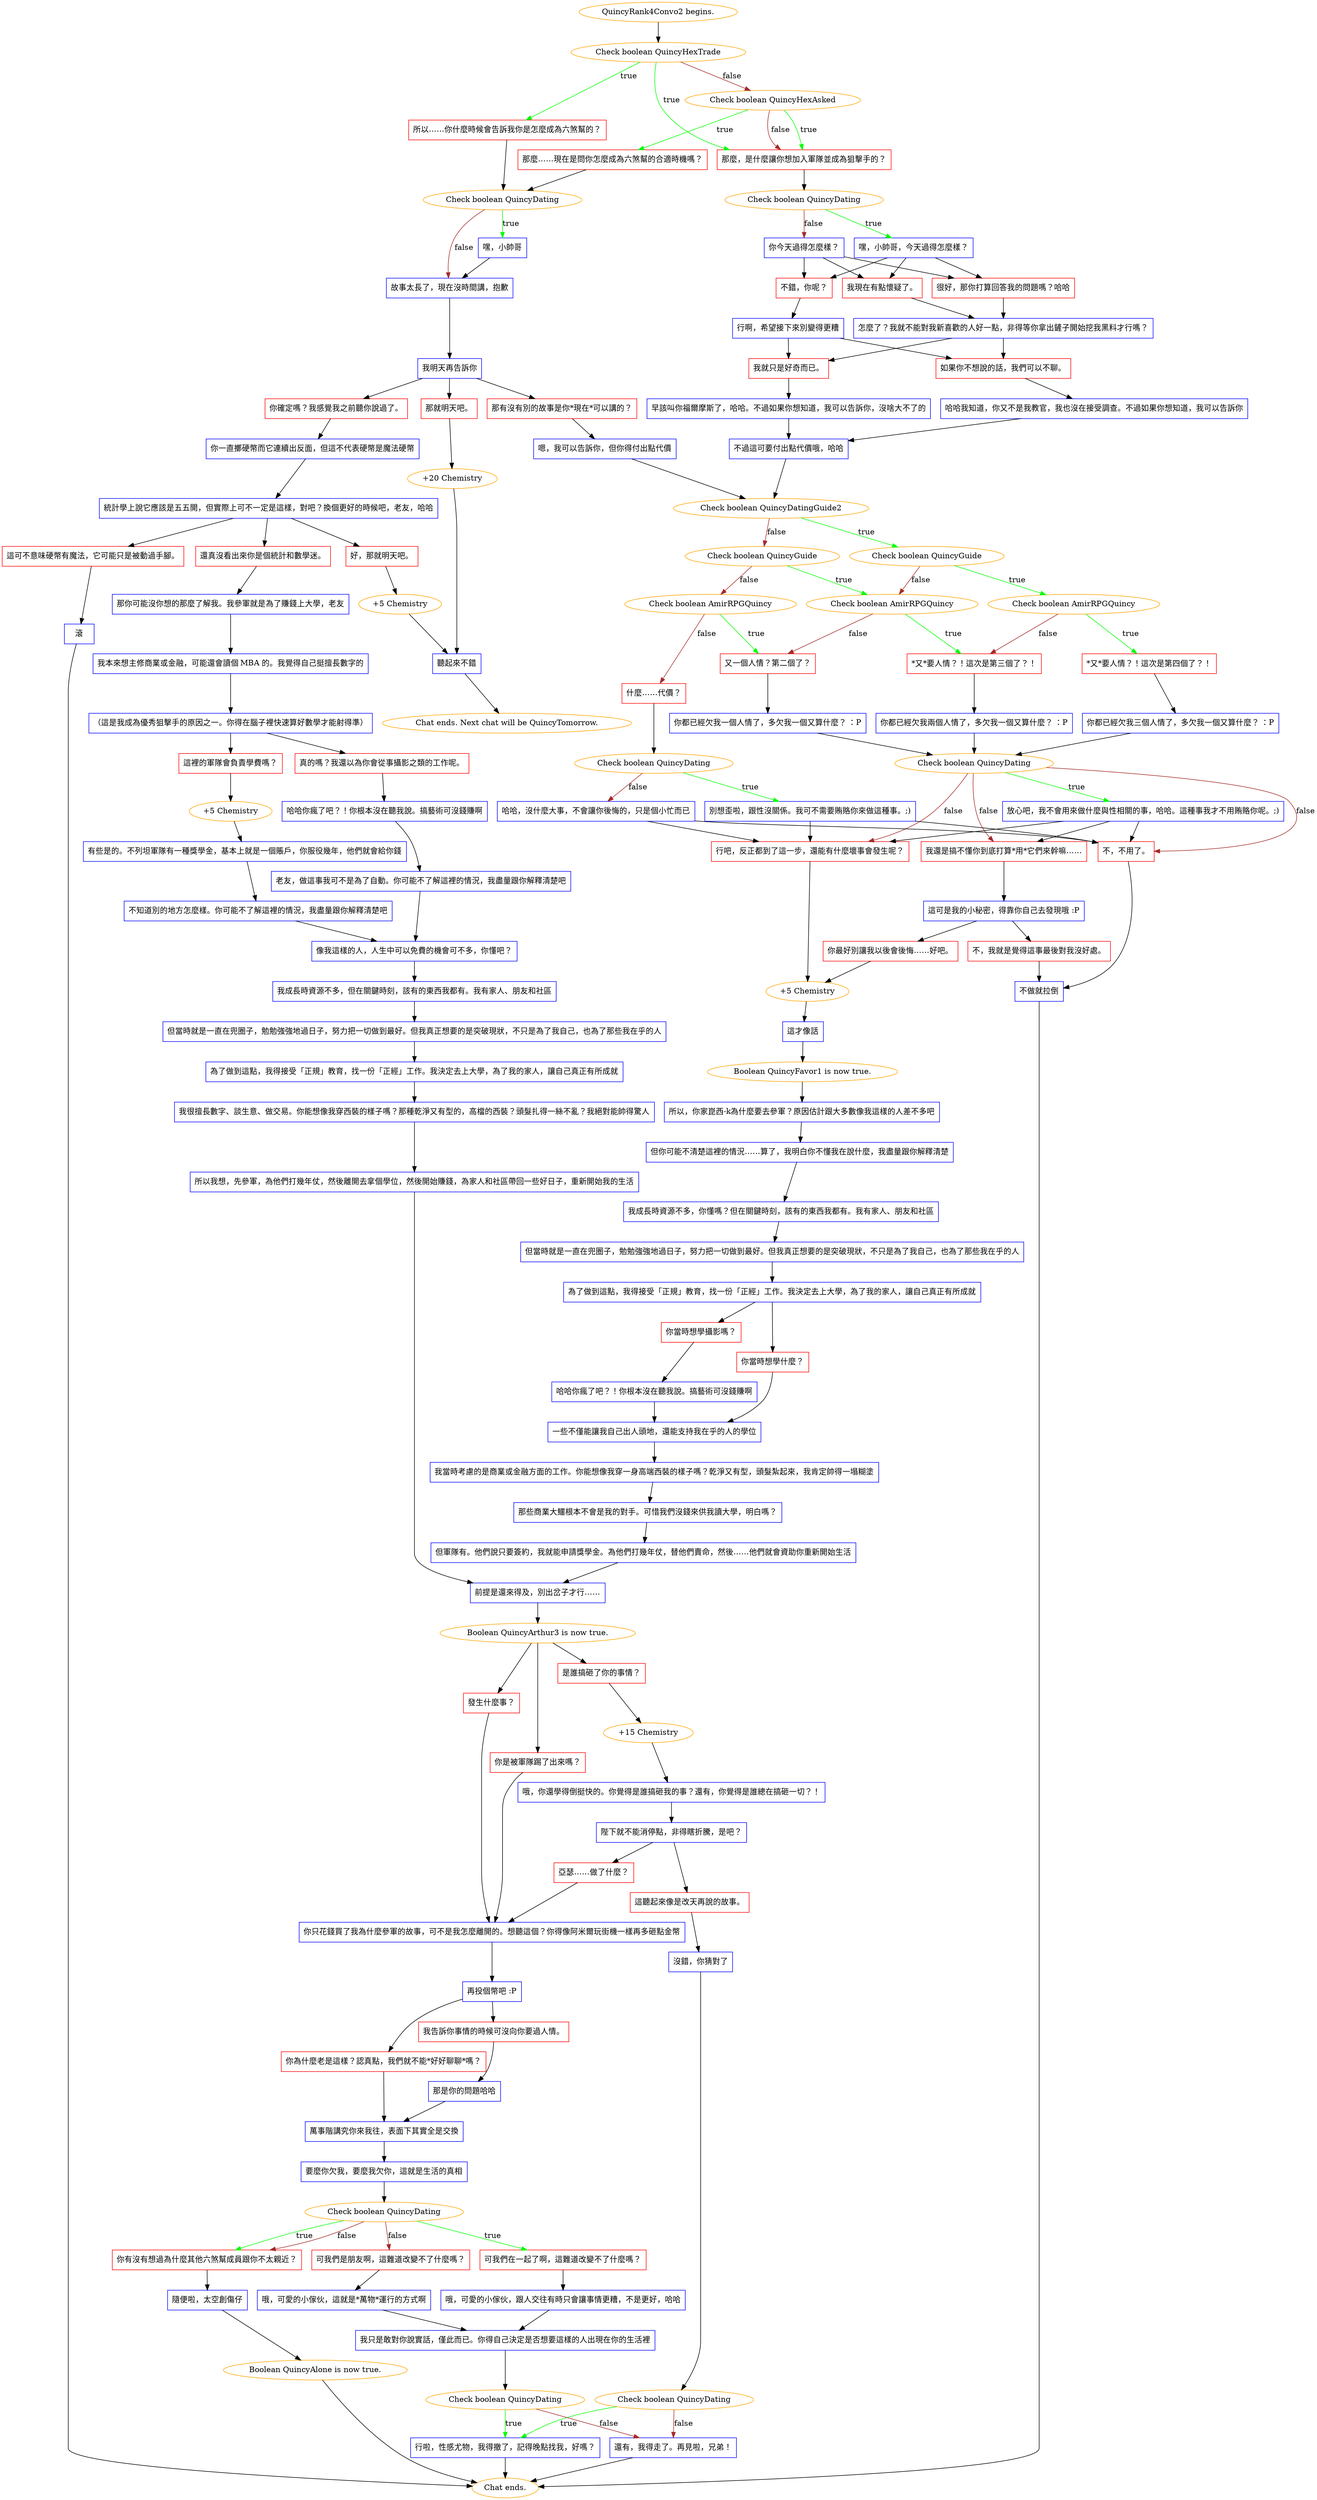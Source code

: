 digraph {
	"QuincyRank4Convo2 begins." [color=orange];
		"QuincyRank4Convo2 begins." -> j2253162781;
	j2253162781 [label="Check boolean QuincyHexTrade",color=orange];
		j2253162781 -> j498105020 [label=true,color=green];
		j2253162781 -> j2562178669 [label=true,color=green];
		j2253162781 -> j3813648319 [label=false,color=brown];
	j498105020 [label="那麼，是什麼讓你想加入軍隊並成為狙擊手的？",shape=box,color=red];
		j498105020 -> j975604575;
	j2562178669 [label="所以……你什麼時候會告訴我你是怎麼成為六煞幫的？",shape=box,color=red];
		j2562178669 -> j1313632766;
	j3813648319 [label="Check boolean QuincyHexAsked",color=orange];
		j3813648319 -> j817853320 [label=true,color=green];
		j3813648319 -> j498105020 [label=true,color=green];
		j3813648319 -> j498105020 [label=false,color=brown];
	j975604575 [label="Check boolean QuincyDating",color=orange];
		j975604575 -> j3108352149 [label=true,color=green];
		j975604575 -> j4262673415 [label=false,color=brown];
	j1313632766 [label="Check boolean QuincyDating",color=orange];
		j1313632766 -> j527982465 [label=true,color=green];
		j1313632766 -> j3014389821 [label=false,color=brown];
	j817853320 [label="那麼……現在是問你怎麼成為六煞幫的合適時機嗎？",shape=box,color=red];
		j817853320 -> j1313632766;
	j3108352149 [label="嘿，小帥哥，今天過得怎麼樣？",shape=box,color=blue];
		j3108352149 -> j33288546;
		j3108352149 -> j2623536001;
		j3108352149 -> j935110451;
	j4262673415 [label="你今天過得怎麼樣？",shape=box,color=blue];
		j4262673415 -> j33288546;
		j4262673415 -> j2623536001;
		j4262673415 -> j935110451;
	j527982465 [label="嘿，小帥哥",shape=box,color=blue];
		j527982465 -> j3014389821;
	j3014389821 [label="故事太長了，現在沒時間講，抱歉",shape=box,color=blue];
		j3014389821 -> j5750420;
	j33288546 [label="不錯，你呢？",shape=box,color=red];
		j33288546 -> j2333810107;
	j2623536001 [label="我現在有點懷疑了。",shape=box,color=red];
		j2623536001 -> j1254045924;
	j935110451 [label="很好，那你打算回答我的問題嗎？哈哈",shape=box,color=red];
		j935110451 -> j1254045924;
	j5750420 [label="我明天再告訴你",shape=box,color=blue];
		j5750420 -> j3352233013;
		j5750420 -> j482374472;
		j5750420 -> j3023154721;
	j2333810107 [label="行啊，希望接下來別變得更糟",shape=box,color=blue];
		j2333810107 -> j2206953961;
		j2333810107 -> j2773281451;
	j1254045924 [label="怎麼了？我就不能對我新喜歡的人好一點，非得等你拿出鏟子開始挖我黑料才行嗎？",shape=box,color=blue];
		j1254045924 -> j2206953961;
		j1254045924 -> j2773281451;
	j3352233013 [label="那有沒有別的故事是你*現在*可以講的？",shape=box,color=red];
		j3352233013 -> j2550219064;
	j482374472 [label="你確定嗎？我感覺我之前聽你說過了。",shape=box,color=red];
		j482374472 -> j2019341244;
	j3023154721 [label="那就明天吧。",shape=box,color=red];
		j3023154721 -> j1822716416;
	j2206953961 [label="我就只是好奇而已。",shape=box,color=red];
		j2206953961 -> j3999125103;
	j2773281451 [label="如果你不想說的話，我們可以不聊。",shape=box,color=red];
		j2773281451 -> j3572660737;
	j2550219064 [label="嗯，我可以告訴你，但你得付出點代價",shape=box,color=blue];
		j2550219064 -> j3024806683;
	j2019341244 [label="你一直擲硬幣而它連續出反面，但這不代表硬幣是魔法硬幣",shape=box,color=blue];
		j2019341244 -> j3007028824;
	j1822716416 [label="+20 Chemistry",color=orange];
		j1822716416 -> j3673825783;
	j3999125103 [label="早該叫你福爾摩斯了，哈哈。不過如果你想知道，我可以告訴你，沒啥大不了的",shape=box,color=blue];
		j3999125103 -> j3255426384;
	j3572660737 [label="哈哈我知道，你又不是我教官，我也沒在接受調查。不過如果你想知道，我可以告訴你",shape=box,color=blue];
		j3572660737 -> j3255426384;
	j3024806683 [label="Check boolean QuincyDatingGuide2",color=orange];
		j3024806683 -> j669743190 [label=true,color=green];
		j3024806683 -> j43061601 [label=false,color=brown];
	j3007028824 [label="統計學上說它應該是五五開，但實際上可不一定是這樣，對吧？換個更好的時候吧，老友，哈哈",shape=box,color=blue];
		j3007028824 -> j1504591310;
		j3007028824 -> j2539601382;
		j3007028824 -> j2907536681;
	j3673825783 [label="聽起來不錯",shape=box,color=blue];
		j3673825783 -> "Chat ends. Next chat will be QuincyTomorrow.";
	j3255426384 [label="不過這可要付出點代價哦，哈哈",shape=box,color=blue];
		j3255426384 -> j3024806683;
	j669743190 [label="Check boolean QuincyGuide",color=orange];
		j669743190 -> j2725101485 [label=true,color=green];
		j669743190 -> j2826705318 [label=false,color=brown];
	j43061601 [label="Check boolean QuincyGuide",color=orange];
		j43061601 -> j2826705318 [label=true,color=green];
		j43061601 -> j2323465099 [label=false,color=brown];
	j1504591310 [label="還真沒看出來你是個統計和數學迷。",shape=box,color=red];
		j1504591310 -> j2012789402;
	j2539601382 [label="這可不意味硬幣有魔法，它可能只是被動過手腳。",shape=box,color=red];
		j2539601382 -> j240209417;
	j2907536681 [label="好，那就明天吧。",shape=box,color=red];
		j2907536681 -> j1316493995;
	"Chat ends. Next chat will be QuincyTomorrow." [color=orange];
	j2725101485 [label="Check boolean AmirRPGQuincy",color=orange];
		j2725101485 -> j1539081166 [label=true,color=green];
		j2725101485 -> j45984511 [label=false,color=brown];
	j2826705318 [label="Check boolean AmirRPGQuincy",color=orange];
		j2826705318 -> j45984511 [label=true,color=green];
		j2826705318 -> j50204440 [label=false,color=brown];
	j2323465099 [label="Check boolean AmirRPGQuincy",color=orange];
		j2323465099 -> j50204440 [label=true,color=green];
		j2323465099 -> j1356763906 [label=false,color=brown];
	j2012789402 [label="那你可能沒你想的那麼了解我。我參軍就是為了賺錢上大學，老友",shape=box,color=blue];
		j2012789402 -> j3946785463;
	j240209417 [label="滾",shape=box,color=blue];
		j240209417 -> "Chat ends.";
	j1316493995 [label="+5 Chemistry",color=orange];
		j1316493995 -> j3673825783;
	j1539081166 [label="*又*要人情？！這次是第四個了？！",shape=box,color=red];
		j1539081166 -> j3024952670;
	j45984511 [label="*又*要人情？！這次是第三個了？！",shape=box,color=red];
		j45984511 -> j2331298458;
	j50204440 [label="又一個人情？第二個了？",shape=box,color=red];
		j50204440 -> j53252151;
	j1356763906 [label="什麼……代價？",shape=box,color=red];
		j1356763906 -> j1693636721;
	j3946785463 [label="我本來想主修商業或金融，可能還會讀個 MBA 的。我覺得自己挺擅長數字的",shape=box,color=blue];
		j3946785463 -> j2974643123;
	"Chat ends." [color=orange];
	j3024952670 [label="你都已經欠我三個人情了，多欠我一個又算什麼？ ：P",shape=box,color=blue];
		j3024952670 -> j3185193467;
	j2331298458 [label="你都已經欠我兩個人情了，多欠我一個又算什麼？ ：P",shape=box,color=blue];
		j2331298458 -> j3185193467;
	j53252151 [label="你都已經欠我一個人情了，多欠我一個又算什麼？ ：P",shape=box,color=blue];
		j53252151 -> j3185193467;
	j1693636721 [label="Check boolean QuincyDating",color=orange];
		j1693636721 -> j3073714845 [label=true,color=green];
		j1693636721 -> j2113426452 [label=false,color=brown];
	j2974643123 [label="（這是我成為優秀狙擊手的原因之一。你得在腦子裡快速算好數學才能射得準）",shape=box,color=blue];
		j2974643123 -> j3059012568;
		j2974643123 -> j4179933483;
	j3185193467 [label="Check boolean QuincyDating",color=orange];
		j3185193467 -> j1769699078 [label=true,color=green];
		j3185193467 -> j2859230416 [label=false,color=brown];
		j3185193467 -> j2774892663 [label=false,color=brown];
		j3185193467 -> j2142542037 [label=false,color=brown];
	j3073714845 [label="別想歪啦，跟性沒關係。我可不需要賄賂你來做這種事。;)",shape=box,color=blue];
		j3073714845 -> j2142542037;
		j3073714845 -> j2774892663;
	j2113426452 [label="哈哈，沒什麼大事，不會讓你後悔的，只是個小忙而已",shape=box,color=blue];
		j2113426452 -> j2142542037;
		j2113426452 -> j2774892663;
	j3059012568 [label="真的嗎？我還以為你會從事攝影之類的工作呢。",shape=box,color=red];
		j3059012568 -> j2023253755;
	j4179933483 [label="這裡的軍隊會負責學費嗎？",shape=box,color=red];
		j4179933483 -> j2256236220;
	j1769699078 [label="放心吧，我不會用來做什麼與性相關的事，哈哈。這種事我才不用賄賂你呢。;)",shape=box,color=blue];
		j1769699078 -> j2859230416;
		j1769699078 -> j2774892663;
		j1769699078 -> j2142542037;
	j2859230416 [label="我還是搞不懂你到底打算*用*它們來幹嘛……",shape=box,color=red];
		j2859230416 -> j1017966394;
	j2774892663 [label="不，不用了。",shape=box,color=red];
		j2774892663 -> j392707024;
	j2142542037 [label="行吧，反正都到了這一步，還能有什麼壞事會發生呢？",shape=box,color=red];
		j2142542037 -> j2620245628;
	j2023253755 [label="哈哈你瘋了吧？！你根本沒在聽我說。搞藝術可沒錢賺啊",shape=box,color=blue];
		j2023253755 -> j23641500;
	j2256236220 [label="+5 Chemistry",color=orange];
		j2256236220 -> j2046970292;
	j1017966394 [label="這可是我的小秘密，得靠你自己去發現哦 :P",shape=box,color=blue];
		j1017966394 -> j2101802691;
		j1017966394 -> j3234433588;
	j392707024 [label="不做就拉倒",shape=box,color=blue];
		j392707024 -> "Chat ends.";
	j2620245628 [label="+5 Chemistry",color=orange];
		j2620245628 -> j813268336;
	j23641500 [label="老友，做這事我可不是為了自動。你可能不了解這裡的情況，我盡量跟你解釋清楚吧",shape=box,color=blue];
		j23641500 -> j237306770;
	j2046970292 [label="有些是的。不列坦軍隊有一種獎學金，基本上就是一個賬戶，你服役幾年，他們就會給你錢",shape=box,color=blue];
		j2046970292 -> j1280256626;
	j2101802691 [label="你最好別讓我以後會後悔……好吧。",shape=box,color=red];
		j2101802691 -> j2620245628;
	j3234433588 [label="不，我就是覺得這事最後對我沒好處。",shape=box,color=red];
		j3234433588 -> j392707024;
	j813268336 [label="這才像話",shape=box,color=blue];
		j813268336 -> j1673405329;
	j237306770 [label="像我這樣的人，人生中可以免費的機會可不多，你懂吧？",shape=box,color=blue];
		j237306770 -> j2837083529;
	j1280256626 [label="不知道別的地方怎麼樣。你可能不了解這裡的情況，我盡量跟你解釋清楚吧",shape=box,color=blue];
		j1280256626 -> j237306770;
	j1673405329 [label="Boolean QuincyFavor1 is now true.",color=orange];
		j1673405329 -> j2616275030;
	j2837083529 [label="我成長時資源不多，但在關鍵時刻，該有的東西我都有。我有家人、朋友和社區",shape=box,color=blue];
		j2837083529 -> j3528080199;
	j2616275030 [label="所以，你家崑西-k為什麼要去參軍？原因估計跟大多數像我這樣的人差不多吧",shape=box,color=blue];
		j2616275030 -> j743361696;
	j3528080199 [label="但當時就是一直在兜圈子，勉勉強強地過日子，努力把一切做到最好。但我真正想要的是突破現狀，不只是為了我自己，也為了那些我在乎的人",shape=box,color=blue];
		j3528080199 -> j2790193754;
	j743361696 [label="但你可能不清楚這裡的情況……算了，我明白你不懂我在說什麼，我盡量跟你解釋清楚",shape=box,color=blue];
		j743361696 -> j361587846;
	j2790193754 [label="為了做到這點，我得接受「正規」教育，找一份「正經」工作。我決定去上大學，為了我的家人，讓自己真正有所成就",shape=box,color=blue];
		j2790193754 -> j2629154646;
	j361587846 [label="我成長時資源不多，你懂嗎？但在關鍵時刻，該有的東西我都有。我有家人、朋友和社區",shape=box,color=blue];
		j361587846 -> j416224707;
	j2629154646 [label="我很擅長數字、談生意、做交易。你能想像我穿西裝的樣子嗎？那種乾淨又有型的，高檔的西裝？頭髮扎得一絲不亂？我絕對能帥得驚人",shape=box,color=blue];
		j2629154646 -> j1035741240;
	j416224707 [label="但當時就是一直在兜圈子，勉勉強強地過日子，努力把一切做到最好。但我真正想要的是突破現狀，不只是為了我自己，也為了那些我在乎的人",shape=box,color=blue];
		j416224707 -> j2928031358;
	j1035741240 [label="所以我想，先參軍，為他們打幾年仗，然後離開去拿個學位，然後開始賺錢，為家人和社區帶回一些好日子，重新開始我的生活",shape=box,color=blue];
		j1035741240 -> j531662211;
	j2928031358 [label="為了做到這點，我得接受「正規」教育，找一份「正經」工作。我決定去上大學，為了我的家人，讓自己真正有所成就",shape=box,color=blue];
		j2928031358 -> j1789512768;
		j2928031358 -> j128401214;
	j531662211 [label="前提是還來得及，別出岔子才行……",shape=box,color=blue];
		j531662211 -> j2003456676;
	j1789512768 [label="你當時想學攝影嗎？",shape=box,color=red];
		j1789512768 -> j4294595894;
	j128401214 [label="你當時想學什麼？",shape=box,color=red];
		j128401214 -> j2286192036;
	j2003456676 [label="Boolean QuincyArthur3 is now true.",color=orange];
		j2003456676 -> j1891529049;
		j2003456676 -> j1850271281;
		j2003456676 -> j3409550612;
	j4294595894 [label="哈哈你瘋了吧？！你根本沒在聽我說。搞藝術可沒錢賺啊",shape=box,color=blue];
		j4294595894 -> j2286192036;
	j2286192036 [label="一些不僅能讓我自己出人頭地，還能支持我在乎的人的學位",shape=box,color=blue];
		j2286192036 -> j4039730201;
	j1891529049 [label="發生什麼事？",shape=box,color=red];
		j1891529049 -> j1463069012;
	j1850271281 [label="是誰搞砸了你的事情？",shape=box,color=red];
		j1850271281 -> j3843700521;
	j3409550612 [label="你是被軍隊踢了出來嗎？",shape=box,color=red];
		j3409550612 -> j1463069012;
	j4039730201 [label="我當時考慮的是商業或金融方面的工作。你能想像我穿一身高端西裝的樣子嗎？乾淨又有型，頭髮紮起來，我肯定帥得一塌糊塗",shape=box,color=blue];
		j4039730201 -> j1849932192;
	j1463069012 [label="你只花錢買了我為什麼參軍的故事，可不是我怎麼離開的。想聽這個？你得像阿米爾玩街機一樣再多砸點金幣",shape=box,color=blue];
		j1463069012 -> j875243896;
	j3843700521 [label="+15 Chemistry",color=orange];
		j3843700521 -> j2806745210;
	j1849932192 [label="那些商業大鱷根本不會是我的對手。可惜我們沒錢來供我讀大學，明白嗎？",shape=box,color=blue];
		j1849932192 -> j3715588681;
	j875243896 [label="再投個幣吧 :P",shape=box,color=blue];
		j875243896 -> j2082065344;
		j875243896 -> j1610231156;
	j2806745210 [label="哦，你還學得倒挺快的。你覺得是誰搞砸我的事？還有，你覺得是誰總在搞砸一切？！",shape=box,color=blue];
		j2806745210 -> j1959980228;
	j3715588681 [label="但軍隊有。他們說只要簽約，我就能申請獎學金。為他們打幾年仗，替他們賣命，然後……他們就會資助你重新開始生活",shape=box,color=blue];
		j3715588681 -> j531662211;
	j2082065344 [label="你為什麼老是這樣？認真點，我們就不能*好好聊聊*嗎？",shape=box,color=red];
		j2082065344 -> j2698816737;
	j1610231156 [label="我告訴你事情的時候可沒向你要過人情。",shape=box,color=red];
		j1610231156 -> j4104392010;
	j1959980228 [label="陛下就不能消停點，非得瞎折騰，是吧？",shape=box,color=blue];
		j1959980228 -> j3485356425;
		j1959980228 -> j4228014202;
	j2698816737 [label="萬事階講究你來我往，表面下其實全是交換",shape=box,color=blue];
		j2698816737 -> j2399496129;
	j4104392010 [label="那是你的問題哈哈",shape=box,color=blue];
		j4104392010 -> j2698816737;
	j3485356425 [label="亞瑟……做了什麼？",shape=box,color=red];
		j3485356425 -> j1463069012;
	j4228014202 [label="這聽起來像是改天再說的故事。",shape=box,color=red];
		j4228014202 -> j1020854740;
	j2399496129 [label="要麼你欠我，要麼我欠你，這就是生活的真相",shape=box,color=blue];
		j2399496129 -> j2519863613;
	j1020854740 [label="沒錯，你猜對了",shape=box,color=blue];
		j1020854740 -> j2650928113;
	j2519863613 [label="Check boolean QuincyDating",color=orange];
		j2519863613 -> j3686460260 [label=true,color=green];
		j2519863613 -> j2059111170 [label=true,color=green];
		j2519863613 -> j1710781755 [label=false,color=brown];
		j2519863613 -> j2059111170 [label=false,color=brown];
	j2650928113 [label="Check boolean QuincyDating",color=orange];
		j2650928113 -> j3883759411 [label=true,color=green];
		j2650928113 -> j1026606747 [label=false,color=brown];
	j3686460260 [label="可我們在一起了啊，這難道改變不了什麼嗎？",shape=box,color=red];
		j3686460260 -> j499158376;
	j2059111170 [label="你有沒有想過為什麼其他六煞幫成員跟你不太親近？",shape=box,color=red];
		j2059111170 -> j2899780007;
	j1710781755 [label="可我們是朋友啊，這難道改變不了什麼嗎？",shape=box,color=red];
		j1710781755 -> j4279701354;
	j3883759411 [label="行啦，性感尤物，我得撤了，記得晚點找我，好嗎？",shape=box,color=blue];
		j3883759411 -> "Chat ends.";
	j1026606747 [label="還有，我得走了。再見啦，兄弟！",shape=box,color=blue];
		j1026606747 -> "Chat ends.";
	j499158376 [label="哦，可愛的小傢伙，跟人交往有時只會讓事情更糟，不是更好，哈哈",shape=box,color=blue];
		j499158376 -> j4111944916;
	j2899780007 [label="隨便啦，太空創傷仔",shape=box,color=blue];
		j2899780007 -> j2991450888;
	j4279701354 [label="哦，可愛的小傢伙，這就是*萬物*運行的方式啊",shape=box,color=blue];
		j4279701354 -> j4111944916;
	j4111944916 [label="我只是敢對你說實話，僅此而已。你得自己決定是否想要這樣的人出現在你的生活裡",shape=box,color=blue];
		j4111944916 -> j327474352;
	j2991450888 [label="Boolean QuincyAlone is now true.",color=orange];
		j2991450888 -> "Chat ends.";
	j327474352 [label="Check boolean QuincyDating",color=orange];
		j327474352 -> j3883759411 [label=true,color=green];
		j327474352 -> j1026606747 [label=false,color=brown];
}